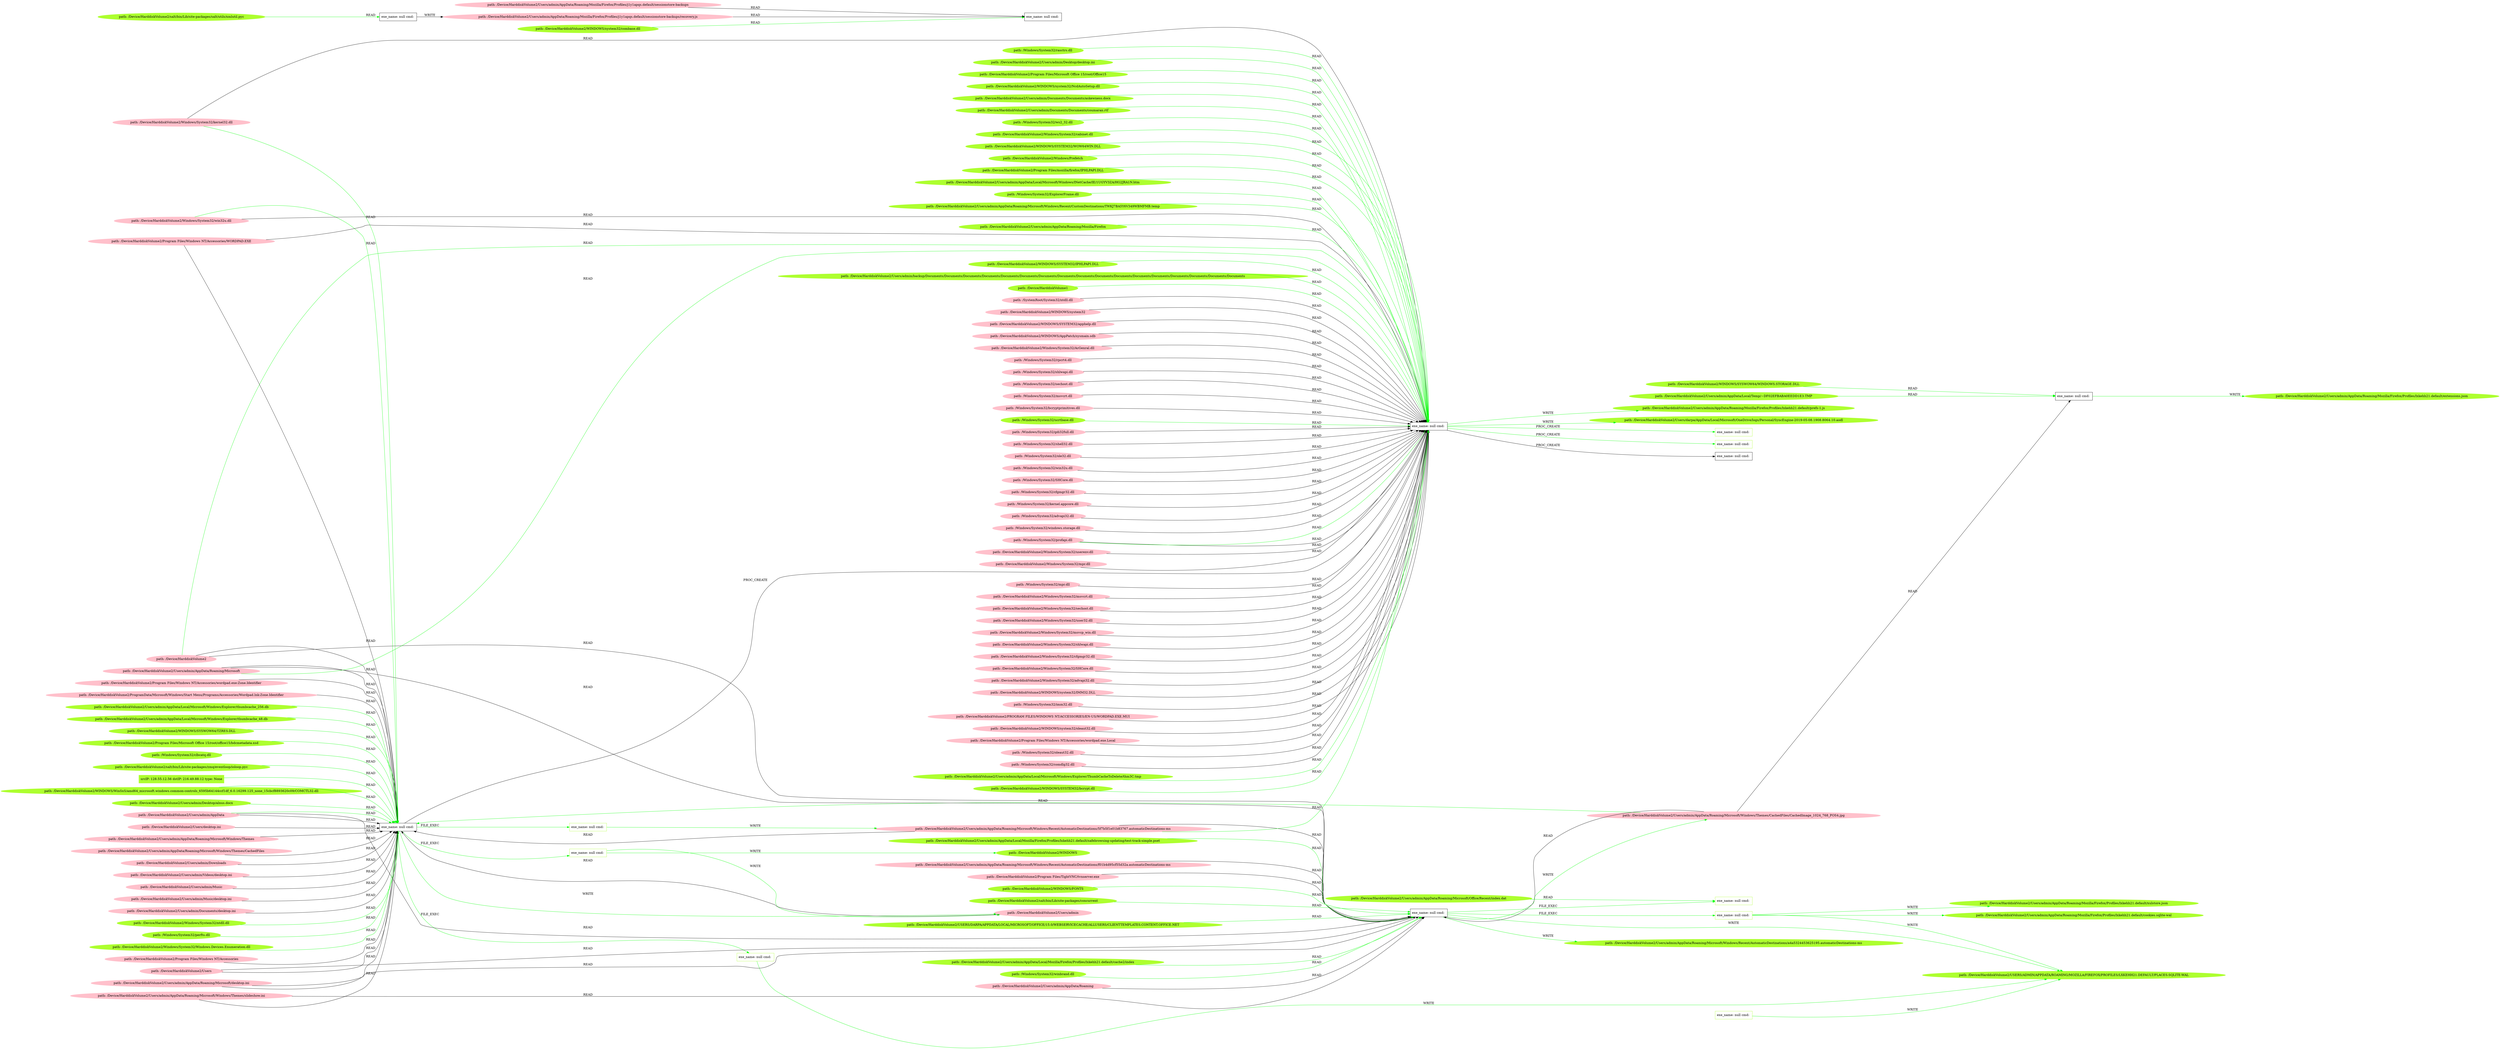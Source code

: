 digraph {
	rankdir=LR
	27 [label="exe_name: null cmd: " color=black shape=box style=solid]
	183 [label="exe_name: null cmd: " color=greenyellow shape=box style=solid]
	27 -> 183 [label=FILE_EXEC color=green]
	27 [label="exe_name: null cmd: " color=black shape=box style=solid]
	185 [label="exe_name: null cmd: " color=greenyellow shape=box style=solid]
	27 -> 185 [label=FILE_EXEC color=green]
	27 [label="exe_name: null cmd: " color=black shape=box style=solid]
	190 [label="exe_name: null cmd: " color=greenyellow shape=box style=solid]
	27 -> 190 [label=FILE_EXEC color=green]
	109 [label="exe_name: null cmd: " color=black shape=box style=solid]
	210 [label="exe_name: null cmd: " color=greenyellow shape=box style=solid]
	109 -> 210 [label=FILE_EXEC color=green]
	109 [label="exe_name: null cmd: " color=black shape=box style=solid]
	215 [label="exe_name: null cmd: " color=greenyellow shape=box style=solid]
	109 -> 215 [label=FILE_EXEC color=green]
	53 [label="path: /Device/HarddiskVolume2/Users/admin/AppData/Roaming/Mozilla/Firefox/Profiles/j1y1apqs.default/sessionstore-backups" color=pink shape=oval style=filled]
	45 [label="exe_name: null cmd: " color=black shape=box style=solid]
	53 -> 45 [label=READ color=black]
	134 [label="path: /Device/HarddiskVolume2/Users/admin/AppData/Roaming/Mozilla/Firefox/Profiles/j1y1apqs.default/sessionstore-backups/recovery.js" color=pink shape=oval style=filled]
	45 [label="exe_name: null cmd: " color=black shape=box style=solid]
	134 -> 45 [label=READ color=black]
	106 [label="exe_name: null cmd: " color=black shape=box style=solid]
	134 [label="path: /Device/HarddiskVolume2/Users/admin/AppData/Roaming/Mozilla/Firefox/Profiles/j1y1apqs.default/sessionstore-backups/recovery.js" color=pink shape=oval style=filled]
	106 -> 134 [label=WRITE color=black]
	153 [label="path: /Device/HarddiskVolume2/Users/admin/AppData/Roaming/Microsoft/Windows/Themes/CachedFiles/CachedImage_1024_768_POS4.jpg" color=pink shape=oval style=filled]
	112 [label="exe_name: null cmd: " color=black shape=box style=solid]
	153 -> 112 [label=READ color=black]
	148 [label="path: /Device/HarddiskVolume2" color=pink shape=oval style=filled]
	109 [label="exe_name: null cmd: " color=black shape=box style=solid]
	148 -> 109 [label=READ color=black]
	122 [label="path: /Device/HarddiskVolume2/Users" color=pink shape=oval style=filled]
	109 [label="exe_name: null cmd: " color=black shape=box style=solid]
	122 -> 109 [label=READ color=black]
	128 [label="path: /Device/HarddiskVolume2/Users/admin/AppData" color=pink shape=oval style=filled]
	109 [label="exe_name: null cmd: " color=black shape=box style=solid]
	128 -> 109 [label=READ color=black]
	128 [label="path: /Device/HarddiskVolume2/Users/admin/AppData" color=pink shape=oval style=filled]
	27 [label="exe_name: null cmd: " color=black shape=box style=solid]
	128 -> 27 [label=READ color=green]
	126 [label="path: /Device/HarddiskVolume2/Users/admin/AppData/Roaming" color=pink shape=oval style=filled]
	109 [label="exe_name: null cmd: " color=black shape=box style=solid]
	126 -> 109 [label=READ color=black]
	140 [label="path: /Device/HarddiskVolume2/Users/admin/AppData/Roaming/Microsoft" color=pink shape=oval style=filled]
	109 [label="exe_name: null cmd: " color=black shape=box style=solid]
	140 -> 109 [label=READ color=black]
	164 [label="path: /Device/HarddiskVolume2/Users/admin/AppData/Roaming/Microsoft/desktop.ini" color=pink shape=oval style=filled]
	109 [label="exe_name: null cmd: " color=black shape=box style=solid]
	164 -> 109 [label=READ color=black]
	120 [label="path: /Device/HarddiskVolume2/Users/admin/AppData/Roaming/Microsoft/Windows/Themes/slideshow.ini" color=pink shape=oval style=filled]
	109 [label="exe_name: null cmd: " color=black shape=box style=solid]
	120 -> 109 [label=READ color=black]
	153 [label="path: /Device/HarddiskVolume2/Users/admin/AppData/Roaming/Microsoft/Windows/Themes/CachedFiles/CachedImage_1024_768_POS4.jpg" color=pink shape=oval style=filled]
	109 [label="exe_name: null cmd: " color=black shape=box style=solid]
	153 -> 109 [label=READ color=black]
	158 [label="path: /Device/HarddiskVolume2/Users/admin/AppData/Roaming/Microsoft/Windows/Recent/AutomaticDestinations/f01b4d95cf55d32a.automaticDestinations-ms" color=pink shape=oval style=filled]
	109 [label="exe_name: null cmd: " color=black shape=box style=solid]
	158 -> 109 [label=READ color=black]
	160 [label="path: /Device/HarddiskVolume2/Program Files/TightVNC/tvnserver.exe" color=pink shape=oval style=filled]
	109 [label="exe_name: null cmd: " color=black shape=box style=solid]
	160 -> 109 [label=READ color=black]
	168 [label="path: /Device/HarddiskVolume2/Users/admin/AppData/Roaming/Microsoft/Windows/Recent/AutomaticDestinations/5f7b5f1e01b83767.automaticDestinations-ms" color=pink shape=oval style=filled]
	0 [label="exe_name: null cmd: " color=black shape=box style=solid]
	168 -> 0 [label=READ color=green]
	168 [label="path: /Device/HarddiskVolume2/Users/admin/AppData/Roaming/Microsoft/Windows/Recent/AutomaticDestinations/5f7b5f1e01b83767.automaticDestinations-ms" color=pink shape=oval style=filled]
	109 [label="exe_name: null cmd: " color=black shape=box style=solid]
	168 -> 109 [label=READ color=black]
	148 [label="path: /Device/HarddiskVolume2" color=pink shape=oval style=filled]
	27 [label="exe_name: null cmd: " color=black shape=box style=solid]
	148 -> 27 [label=READ color=black]
	122 [label="path: /Device/HarddiskVolume2/Users" color=pink shape=oval style=filled]
	27 [label="exe_name: null cmd: " color=black shape=box style=solid]
	122 -> 27 [label=READ color=black]
	124 [label="path: /Device/HarddiskVolume2/Users/desktop.ini" color=pink shape=oval style=filled]
	27 [label="exe_name: null cmd: " color=black shape=box style=solid]
	124 -> 27 [label=READ color=black]
	170 [label="path: /Device/HarddiskVolume2/Users/admin" color=pink shape=oval style=filled]
	27 [label="exe_name: null cmd: " color=black shape=box style=solid]
	170 -> 27 [label=READ color=black]
	128 [label="path: /Device/HarddiskVolume2/Users/admin/AppData" color=pink shape=oval style=filled]
	27 [label="exe_name: null cmd: " color=black shape=box style=solid]
	128 -> 27 [label=READ color=black]
	140 [label="path: /Device/HarddiskVolume2/Users/admin/AppData/Roaming/Microsoft" color=pink shape=oval style=filled]
	27 [label="exe_name: null cmd: " color=black shape=box style=solid]
	140 -> 27 [label=READ color=black]
	164 [label="path: /Device/HarddiskVolume2/Users/admin/AppData/Roaming/Microsoft/desktop.ini" color=pink shape=oval style=filled]
	27 [label="exe_name: null cmd: " color=black shape=box style=solid]
	164 -> 27 [label=READ color=black]
	167 [label="path: /Device/HarddiskVolume2/Users/admin/AppData/Roaming/Microsoft/Windows/Themes" color=pink shape=oval style=filled]
	27 [label="exe_name: null cmd: " color=black shape=box style=solid]
	167 -> 27 [label=READ color=black]
	163 [label="path: /Device/HarddiskVolume2/Users/admin/AppData/Roaming/Microsoft/Windows/Themes/CachedFiles" color=pink shape=oval style=filled]
	27 [label="exe_name: null cmd: " color=black shape=box style=solid]
	163 -> 27 [label=READ color=black]
	82 [label="path: /Device/HarddiskVolume2/Users/admin/Downloads" color=pink shape=oval style=filled]
	27 [label="exe_name: null cmd: " color=black shape=box style=solid]
	82 -> 27 [label=READ color=black]
	104 [label="path: /Device/HarddiskVolume2/Users/admin/Videos/desktop.ini" color=pink shape=oval style=filled]
	27 [label="exe_name: null cmd: " color=black shape=box style=solid]
	104 -> 27 [label=READ color=black]
	77 [label="path: /Device/HarddiskVolume2/Users/admin/Music" color=pink shape=oval style=filled]
	27 [label="exe_name: null cmd: " color=black shape=box style=solid]
	77 -> 27 [label=READ color=black]
	105 [label="path: /Device/HarddiskVolume2/Users/admin/Music/desktop.ini" color=pink shape=oval style=filled]
	27 [label="exe_name: null cmd: " color=black shape=box style=solid]
	105 -> 27 [label=READ color=black]
	92 [label="path: /Device/HarddiskVolume2/Users/admin/Documents/desktop.ini" color=pink shape=oval style=filled]
	27 [label="exe_name: null cmd: " color=black shape=box style=solid]
	92 -> 27 [label=READ color=black]
	168 [label="path: /Device/HarddiskVolume2/Users/admin/AppData/Roaming/Microsoft/Windows/Recent/AutomaticDestinations/5f7b5f1e01b83767.automaticDestinations-ms" color=pink shape=oval style=filled]
	27 [label="exe_name: null cmd: " color=black shape=box style=solid]
	168 -> 27 [label=READ color=black]
	42 [label="path: /Device/HarddiskVolume2/Windows/System32/kernel32.dll" color=pink shape=oval style=filled]
	27 [label="exe_name: null cmd: " color=black shape=box style=solid]
	42 -> 27 [label=READ color=green]
	237 [label="path: /Device/HarddiskVolume2/WINDOWS/SYSTEM32/IPHLPAPI.DLL" color=greenyellow shape=oval style=filled]
	0 [label="exe_name: null cmd: " color=black shape=box style=solid]
	237 -> 0 [label=READ color=green]
	182 [label="path: /Device/HarddiskVolume2/Windows/System32/ntdll.dll" color=greenyellow shape=oval style=filled]
	27 [label="exe_name: null cmd: " color=black shape=box style=solid]
	182 -> 27 [label=READ color=green]
	202 [label="path: /Device/HarddiskVolume2/WINDOWS/system32/combase.dll" color=greenyellow shape=oval style=filled]
	45 [label="exe_name: null cmd: " color=black shape=box style=solid]
	202 -> 45 [label=READ color=green]
	179 [label="path: /Windows/System32/perfts.dll" color=greenyellow shape=oval style=filled]
	27 [label="exe_name: null cmd: " color=black shape=box style=solid]
	179 -> 27 [label=READ color=green]
	222 [label="path: /Device/HarddiskVolume2/Users/admin/backup/Documents/Documents/Documents/Documents/Documents/Documents/Documents/Documents/Documents/Documents/Documents/Documents/Documents/Documents/Documents/Documents/Documents" color=greenyellow shape=oval style=filled]
	0 [label="exe_name: null cmd: " color=black shape=box style=solid]
	222 -> 0 [label=READ color=green]
	247 [label="path: /Device/HarddiskVolume1" color=greenyellow shape=oval style=filled]
	0 [label="exe_name: null cmd: " color=black shape=box style=solid]
	247 -> 0 [label=READ color=green]
	54 [label="path: /Device/HarddiskVolume2/Windows/System32/win32u.dll" color=pink shape=oval style=filled]
	27 [label="exe_name: null cmd: " color=black shape=box style=solid]
	54 -> 27 [label=READ color=green]
	120 [label="path: /Device/HarddiskVolume2/Users/admin/AppData/Roaming/Microsoft/Windows/Themes/slideshow.ini" color=pink shape=oval style=filled]
	27 [label="exe_name: null cmd: " color=black shape=box style=solid]
	120 -> 27 [label=READ color=black]
	194 [label="path: /Device/HarddiskVolume2/Windows/System32/Windows.Devices.Enumeration.dll" color=greenyellow shape=oval style=filled]
	27 [label="exe_name: null cmd: " color=black shape=box style=solid]
	194 -> 27 [label=READ color=green]
	144 [label="path: /Device/HarddiskVolume2/Program Files/Windows NT/Accessories/WORDPAD.EXE" color=pink shape=oval style=filled]
	27 [label="exe_name: null cmd: " color=black shape=box style=solid]
	144 -> 27 [label=READ color=black]
	103 [label="path: /Device/HarddiskVolume2/Program Files/Windows NT/Accessories" color=pink shape=oval style=filled]
	27 [label="exe_name: null cmd: " color=black shape=box style=solid]
	103 -> 27 [label=READ color=black]
	4 [label="path: /Device/HarddiskVolume2/Program Files/Windows NT/Accessories/wordpad.exe:Zone.Identifier" color=pink shape=oval style=filled]
	27 [label="exe_name: null cmd: " color=black shape=box style=solid]
	4 -> 27 [label=READ color=black]
	3 [label="path: /Device/HarddiskVolume2/ProgramData/Microsoft/Windows/Start Menu/Programs/Accessories/Wordpad.lnk:Zone.Identifier" color=pink shape=oval style=filled]
	27 [label="exe_name: null cmd: " color=black shape=box style=solid]
	3 -> 27 [label=READ color=black]
	27 [label="exe_name: null cmd: " color=black shape=box style=solid]
	0 [label="exe_name: null cmd: " color=black shape=box style=solid]
	27 -> 0 [label=PROC_CREATE color=black]
	31 [label="path: /SystemRoot/System32/ntdll.dll" color=pink shape=oval style=filled]
	0 [label="exe_name: null cmd: " color=black shape=box style=solid]
	31 -> 0 [label=READ color=black]
	144 [label="path: /Device/HarddiskVolume2/Program Files/Windows NT/Accessories/WORDPAD.EXE" color=pink shape=oval style=filled]
	0 [label="exe_name: null cmd: " color=black shape=box style=solid]
	144 -> 0 [label=READ color=black]
	214 [label="path: /Device/HarddiskVolume2/WINDOWS/FONTS" color=greenyellow shape=oval style=filled]
	109 [label="exe_name: null cmd: " color=black shape=box style=solid]
	214 -> 109 [label=READ color=green]
	32 [label="path: /Device/HarddiskVolume2/WINDOWS/system32" color=pink shape=oval style=filled]
	0 [label="exe_name: null cmd: " color=black shape=box style=solid]
	32 -> 0 [label=READ color=black]
	96 [label="path: /Device/HarddiskVolume2/WINDOWS/SYSTEM32/apphelp.dll" color=pink shape=oval style=filled]
	0 [label="exe_name: null cmd: " color=black shape=box style=solid]
	96 -> 0 [label=READ color=black]
	42 [label="path: /Device/HarddiskVolume2/Windows/System32/kernel32.dll" color=pink shape=oval style=filled]
	0 [label="exe_name: null cmd: " color=black shape=box style=solid]
	42 -> 0 [label=READ color=black]
	137 [label="path: /Device/HarddiskVolume2/WINDOWS/AppPatch/sysmain.sdb" color=pink shape=oval style=filled]
	0 [label="exe_name: null cmd: " color=black shape=box style=solid]
	137 -> 0 [label=READ color=black]
	46 [label="path: /Device/HarddiskVolume2/Windows/System32/AcGenral.dll" color=pink shape=oval style=filled]
	0 [label="exe_name: null cmd: " color=black shape=box style=solid]
	46 -> 0 [label=READ color=black]
	34 [label="path: /Windows/System32/rpcrt4.dll" color=pink shape=oval style=filled]
	0 [label="exe_name: null cmd: " color=black shape=box style=solid]
	34 -> 0 [label=READ color=black]
	38 [label="path: /Windows/System32/shlwapi.dll" color=pink shape=oval style=filled]
	0 [label="exe_name: null cmd: " color=black shape=box style=solid]
	38 -> 0 [label=READ color=black]
	39 [label="path: /Windows/System32/sechost.dll" color=pink shape=oval style=filled]
	0 [label="exe_name: null cmd: " color=black shape=box style=solid]
	39 -> 0 [label=READ color=black]
	62 [label="path: /Windows/System32/msvcrt.dll" color=pink shape=oval style=filled]
	0 [label="exe_name: null cmd: " color=black shape=box style=solid]
	62 -> 0 [label=READ color=black]
	61 [label="path: /Windows/System32/bcryptprimitives.dll" color=pink shape=oval style=filled]
	0 [label="exe_name: null cmd: " color=black shape=box style=solid]
	61 -> 0 [label=READ color=black]
	239 [label="path: /Windows/System32/ucrtbase.dll" color=greenyellow shape=oval style=filled]
	0 [label="exe_name: null cmd: " color=black shape=box style=solid]
	239 -> 0 [label=READ color=green]
	18 [label="path: /Windows/System32/gdi32full.dll" color=pink shape=oval style=filled]
	0 [label="exe_name: null cmd: " color=black shape=box style=solid]
	18 -> 0 [label=READ color=black]
	111 [label="path: /Windows/System32/shell32.dll" color=pink shape=oval style=filled]
	0 [label="exe_name: null cmd: " color=black shape=box style=solid]
	111 -> 0 [label=READ color=black]
	119 [label="path: /Windows/System32/ole32.dll" color=pink shape=oval style=filled]
	0 [label="exe_name: null cmd: " color=black shape=box style=solid]
	119 -> 0 [label=READ color=black]
	68 [label="path: /Windows/System32/win32u.dll" color=pink shape=oval style=filled]
	0 [label="exe_name: null cmd: " color=black shape=box style=solid]
	68 -> 0 [label=READ color=black]
	11 [label="path: /Windows/System32/SHCore.dll" color=pink shape=oval style=filled]
	0 [label="exe_name: null cmd: " color=black shape=box style=solid]
	11 -> 0 [label=READ color=black]
	44 [label="path: /Windows/System32/cfgmgr32.dll" color=pink shape=oval style=filled]
	0 [label="exe_name: null cmd: " color=black shape=box style=solid]
	44 -> 0 [label=READ color=black]
	12 [label="path: /Windows/System32/kernel.appcore.dll" color=pink shape=oval style=filled]
	0 [label="exe_name: null cmd: " color=black shape=box style=solid]
	12 -> 0 [label=READ color=black]
	48 [label="path: /Windows/System32/advapi32.dll" color=pink shape=oval style=filled]
	0 [label="exe_name: null cmd: " color=black shape=box style=solid]
	48 -> 0 [label=READ color=black]
	100 [label="path: /Windows/System32/windows.storage.dll" color=pink shape=oval style=filled]
	0 [label="exe_name: null cmd: " color=black shape=box style=solid]
	100 -> 0 [label=READ color=black]
	98 [label="path: /Windows/System32/profapi.dll" color=pink shape=oval style=filled]
	0 [label="exe_name: null cmd: " color=black shape=box style=solid]
	98 -> 0 [label=READ color=black]
	83 [label="path: /Device/HarddiskVolume2/Windows/System32/userenv.dll" color=pink shape=oval style=filled]
	0 [label="exe_name: null cmd: " color=black shape=box style=solid]
	83 -> 0 [label=READ color=black]
	33 [label="path: /Device/HarddiskVolume2/Windows/System32/mpr.dll" color=pink shape=oval style=filled]
	0 [label="exe_name: null cmd: " color=black shape=box style=solid]
	33 -> 0 [label=READ color=black]
	81 [label="path: /Windows/System32/mpr.dll" color=pink shape=oval style=filled]
	0 [label="exe_name: null cmd: " color=black shape=box style=solid]
	81 -> 0 [label=READ color=black]
	15 [label="path: /Device/HarddiskVolume2/Windows/System32/msvcrt.dll" color=pink shape=oval style=filled]
	0 [label="exe_name: null cmd: " color=black shape=box style=solid]
	15 -> 0 [label=READ color=black]
	20 [label="path: /Device/HarddiskVolume2/Windows/System32/sechost.dll" color=pink shape=oval style=filled]
	0 [label="exe_name: null cmd: " color=black shape=box style=solid]
	20 -> 0 [label=READ color=black]
	54 [label="path: /Device/HarddiskVolume2/Windows/System32/win32u.dll" color=pink shape=oval style=filled]
	0 [label="exe_name: null cmd: " color=black shape=box style=solid]
	54 -> 0 [label=READ color=black]
	72 [label="path: /Device/HarddiskVolume2/Windows/System32/user32.dll" color=pink shape=oval style=filled]
	0 [label="exe_name: null cmd: " color=black shape=box style=solid]
	72 -> 0 [label=READ color=black]
	101 [label="path: /Device/HarddiskVolume2/Windows/System32/msvcp_win.dll" color=pink shape=oval style=filled]
	0 [label="exe_name: null cmd: " color=black shape=box style=solid]
	101 -> 0 [label=READ color=black]
	69 [label="path: /Device/HarddiskVolume2/Windows/System32/shlwapi.dll" color=pink shape=oval style=filled]
	0 [label="exe_name: null cmd: " color=black shape=box style=solid]
	69 -> 0 [label=READ color=black]
	35 [label="path: /Device/HarddiskVolume2/Windows/System32/cfgmgr32.dll" color=pink shape=oval style=filled]
	0 [label="exe_name: null cmd: " color=black shape=box style=solid]
	35 -> 0 [label=READ color=black]
	52 [label="path: /Device/HarddiskVolume2/Windows/System32/SHCore.dll" color=pink shape=oval style=filled]
	0 [label="exe_name: null cmd: " color=black shape=box style=solid]
	52 -> 0 [label=READ color=black]
	84 [label="path: /Device/HarddiskVolume2/Windows/System32/advapi32.dll" color=pink shape=oval style=filled]
	0 [label="exe_name: null cmd: " color=black shape=box style=solid]
	84 -> 0 [label=READ color=black]
	22 [label="path: /Device/HarddiskVolume2/WINDOWS/system32/IMM32.DLL" color=pink shape=oval style=filled]
	0 [label="exe_name: null cmd: " color=black shape=box style=solid]
	22 -> 0 [label=READ color=black]
	26 [label="path: /Windows/System32/imm32.dll" color=pink shape=oval style=filled]
	0 [label="exe_name: null cmd: " color=black shape=box style=solid]
	26 -> 0 [label=READ color=black]
	51 [label="path: /Device/HarddiskVolume2/PROGRAM FILES/WINDOWS NT/ACCESSORIES/EN-US/WORDPAD.EXE.MUI" color=pink shape=oval style=filled]
	0 [label="exe_name: null cmd: " color=black shape=box style=solid]
	51 -> 0 [label=READ color=black]
	23 [label="path: /Device/HarddiskVolume2/WINDOWS/system32/oleaut32.dll" color=pink shape=oval style=filled]
	0 [label="exe_name: null cmd: " color=black shape=box style=solid]
	23 -> 0 [label=READ color=black]
	0 [label="exe_name: null cmd: " color=black shape=box style=solid]
	1 [label="exe_name: null cmd: " color=black shape=box style=solid]
	0 -> 1 [label=PROC_CREATE color=black]
	17 [label="path: /Device/HarddiskVolume2/Program Files/Windows NT/Accessories/wordpad.exe.Local" color=pink shape=oval style=filled]
	0 [label="exe_name: null cmd: " color=black shape=box style=solid]
	17 -> 0 [label=READ color=black]
	28 [label="path: /Windows/System32/oleaut32.dll" color=pink shape=oval style=filled]
	0 [label="exe_name: null cmd: " color=black shape=box style=solid]
	28 -> 0 [label=READ color=black]
	50 [label="path: /Windows/System32/comdlg32.dll" color=pink shape=oval style=filled]
	0 [label="exe_name: null cmd: " color=black shape=box style=solid]
	50 -> 0 [label=READ color=black]
	148 [label="path: /Device/HarddiskVolume2" color=pink shape=oval style=filled]
	0 [label="exe_name: null cmd: " color=black shape=box style=solid]
	148 -> 0 [label=READ color=green]
	236 [label="path: /Device/HarddiskVolume2/Users/admin/AppData/Local/Microsoft/Windows/Explorer/ThumbCacheToDelete/thm3C.tmp" color=greenyellow shape=oval style=filled]
	0 [label="exe_name: null cmd: " color=black shape=box style=solid]
	236 -> 0 [label=READ color=green]
	181 [label="path: /Device/HarddiskVolume2/Users/admin/AppData/Local/Microsoft/Windows/Explorer/thumbcache_256.db" color=greenyellow shape=oval style=filled]
	27 [label="exe_name: null cmd: " color=black shape=box style=solid]
	181 -> 27 [label=READ color=green]
	224 [label="path: /Device/HarddiskVolume2/WINDOWS/SYSTEM32/bcrypt.dll" color=greenyellow shape=oval style=filled]
	0 [label="exe_name: null cmd: " color=black shape=box style=solid]
	224 -> 0 [label=READ color=green]
	245 [label="path: /Windows/System32/rasctrs.dll" color=greenyellow shape=oval style=filled]
	0 [label="exe_name: null cmd: " color=black shape=box style=solid]
	245 -> 0 [label=READ color=green]
	233 [label="path: /Device/HarddiskVolume2/Users/admin/Desktop/desktop.ini" color=greenyellow shape=oval style=filled]
	0 [label="exe_name: null cmd: " color=black shape=box style=solid]
	233 -> 0 [label=READ color=green]
	153 [label="path: /Device/HarddiskVolume2/Users/admin/AppData/Roaming/Microsoft/Windows/Themes/CachedFiles/CachedImage_1024_768_POS4.jpg" color=pink shape=oval style=filled]
	27 [label="exe_name: null cmd: " color=black shape=box style=solid]
	153 -> 27 [label=READ color=green]
	197 [label="path: /Device/HarddiskVolume2/Users/admin/AppData/Local/Microsoft/Windows/Explorer/thumbcache_48.db" color=greenyellow shape=oval style=filled]
	27 [label="exe_name: null cmd: " color=black shape=box style=solid]
	197 -> 27 [label=READ color=green]
	192 [label="path: /Device/HarddiskVolume2/WINDOWS/SYSWOW64/TZRES.DLL" color=greenyellow shape=oval style=filled]
	27 [label="exe_name: null cmd: " color=black shape=box style=solid]
	192 -> 27 [label=READ color=green]
	234 [label="path: /Device/HarddiskVolume2/Program Files/Microsoft Office 15/root/Office15" color=greenyellow shape=oval style=filled]
	0 [label="exe_name: null cmd: " color=black shape=box style=solid]
	234 -> 0 [label=READ color=green]
	109 [label="exe_name: null cmd: " color=black shape=box style=solid]
	153 [label="path: /Device/HarddiskVolume2/Users/admin/AppData/Roaming/Microsoft/Windows/Themes/CachedFiles/CachedImage_1024_768_POS4.jpg" color=pink shape=oval style=filled]
	109 -> 153 [label=WRITE color=green]
	206 [label="path: /Device/HarddiskVolume2/salt/bin/Lib/site-packages/concurrent" color=greenyellow shape=oval style=filled]
	109 [label="exe_name: null cmd: " color=black shape=box style=solid]
	206 -> 109 [label=READ color=green]
	112 [label="exe_name: null cmd: " color=black shape=box style=solid]
	177 [label="path: /Device/HarddiskVolume2/Users/admin/AppData/Roaming/Mozilla/Firefox/Profiles/lxkehh21.default/extensions.json" color=greenyellow shape=oval style=filled]
	112 -> 177 [label=WRITE color=green]
	230 [label="path: /Device/HarddiskVolume2/WINDOWS/system32/NcdAutoSetup.dll" color=greenyellow shape=oval style=filled]
	0 [label="exe_name: null cmd: " color=black shape=box style=solid]
	230 -> 0 [label=READ color=green]
	212 [label="path: /Device/HarddiskVolume2/USERS/DARPA/APPDATA/LOCAL/MICROSOFT/OFFICE/15.0/WEBSERVICECACHE/ALLUSERS/CLIENTTEMPLATES.CONTENT.OFFICE.NET" color=greenyellow shape=oval style=filled]
	109 [label="exe_name: null cmd: " color=black shape=box style=solid]
	212 -> 109 [label=READ color=green]
	201 [label="path: /Device/HarddiskVolume2/Program Files/Microsoft Office 15/root/office15/bdcmetadata.xsd" color=greenyellow shape=oval style=filled]
	27 [label="exe_name: null cmd: " color=black shape=box style=solid]
	201 -> 27 [label=READ color=green]
	232 [label="path: /Device/HarddiskVolume2/Users/admin/Documents/Documents/askewness.docx" color=greenyellow shape=oval style=filled]
	0 [label="exe_name: null cmd: " color=black shape=box style=solid]
	232 -> 0 [label=READ color=green]
	243 [label="path: /Device/HarddiskVolume2/Users/admin/Documents/Documents/coumaran.rtf" color=greenyellow shape=oval style=filled]
	0 [label="exe_name: null cmd: " color=black shape=box style=solid]
	243 -> 0 [label=READ color=green]
	0 [label="exe_name: null cmd: " color=black shape=box style=solid]
	223 [label="path: /Device/HarddiskVolume2/Users/admin/AppData/Roaming/Mozilla/Firefox/Profiles/lxkehh21.default/prefs-1.js" color=greenyellow shape=oval style=filled]
	0 -> 223 [label=WRITE color=green]
	244 [label="path: /Windows/System32/ws2_32.dll" color=greenyellow shape=oval style=filled]
	0 [label="exe_name: null cmd: " color=black shape=box style=solid]
	244 -> 0 [label=READ color=green]
	207 [label="path: /Device/HarddiskVolume2/Users/admin/AppData/Local/Mozilla/Firefox/Profiles/lxkehh21.default/cache2/index" color=greenyellow shape=oval style=filled]
	109 [label="exe_name: null cmd: " color=black shape=box style=solid]
	207 -> 109 [label=READ color=green]
	231 [label="path: /Device/HarddiskVolume2/Windows/System32/cabinet.dll" color=greenyellow shape=oval style=filled]
	0 [label="exe_name: null cmd: " color=black shape=box style=solid]
	231 -> 0 [label=READ color=green]
	215 [label="exe_name: null cmd: " color=greenyellow shape=box style=solid]
	174 [label="path: /Device/HarddiskVolume2/USERS/ADMIN/APPDATA/ROAMING/MOZILLA/FIREFOX/PROFILES/LXKEHH21.DEFAULT/PLACES.SQLITE-WAL" color=greenyellow shape=oval style=filled]
	215 -> 174 [label=WRITE color=green]
	215 [label="exe_name: null cmd: " color=greenyellow shape=box style=solid]
	216 [label="path: /Device/HarddiskVolume2/Users/admin/AppData/Roaming/Mozilla/Firefox/Profiles/lxkehh21.default/cookies.sqlite-wal" color=greenyellow shape=oval style=filled]
	215 -> 216 [label=WRITE color=green]
	215 [label="exe_name: null cmd: " color=greenyellow shape=box style=solid]
	218 [label="path: /Device/HarddiskVolume2/Users/admin/AppData/Roaming/Mozilla/Firefox/Profiles/lxkehh21.default/xulstore.json" color=greenyellow shape=oval style=filled]
	215 -> 218 [label=WRITE color=green]
	199 [label="path: /Windows/System32/clbcatq.dll" color=greenyellow shape=oval style=filled]
	27 [label="exe_name: null cmd: " color=black shape=box style=solid]
	199 -> 27 [label=READ color=green]
	221 [label="path: /Device/HarddiskVolume2/WINDOWS/SYSTEM32/WOW64WIN.DLL" color=greenyellow shape=oval style=filled]
	0 [label="exe_name: null cmd: " color=black shape=box style=solid]
	221 -> 0 [label=READ color=green]
	176 [label="path: /Device/HarddiskVolume2/WINDOWS/SYSWOW64/WINDOWS.STORAGE.DLL" color=greenyellow shape=oval style=filled]
	112 [label="exe_name: null cmd: " color=black shape=box style=solid]
	176 -> 112 [label=READ color=green]
	140 [label="path: /Device/HarddiskVolume2/Users/admin/AppData/Roaming/Microsoft" color=pink shape=oval style=filled]
	0 [label="exe_name: null cmd: " color=black shape=box style=solid]
	140 -> 0 [label=READ color=green]
	175 [label="path: /Device/HarddiskVolume2/Users/admin/AppData/Local/Temp/~DF02EFBABA0EEDD1E3.TMP" color=greenyellow shape=oval style=filled]
	112 [label="exe_name: null cmd: " color=black shape=box style=solid]
	175 -> 112 [label=READ color=green]
	226 [label="path: /Device/HarddiskVolume2/Windows/Prefetch" color=greenyellow shape=oval style=filled]
	0 [label="exe_name: null cmd: " color=black shape=box style=solid]
	226 -> 0 [label=READ color=green]
	0 [label="exe_name: null cmd: " color=black shape=box style=solid]
	235 [label="path: /Device/HarddiskVolume2/Users/darpa/AppData/Local/Microsoft/OneDrive/logs/Personal/SyncEngine-2019-05-08.1908.8064.10.aodl" color=greenyellow shape=oval style=filled]
	0 -> 235 [label=WRITE color=green]
	173 [label="exe_name: null cmd: " color=greenyellow shape=box style=solid]
	174 [label="path: /Device/HarddiskVolume2/USERS/ADMIN/APPDATA/ROAMING/MOZILLA/FIREFOX/PROFILES/LXKEHH21.DEFAULT/PLACES.SQLITE-WAL" color=greenyellow shape=oval style=filled]
	173 -> 174 [label=WRITE color=green]
	98 [label="path: /Windows/System32/profapi.dll" color=pink shape=oval style=filled]
	0 [label="exe_name: null cmd: " color=black shape=box style=solid]
	98 -> 0 [label=READ color=green]
	188 [label="path: /Device/HarddiskVolume2/salt/bin/Lib/site-packages/zmq/eventloop/ioloop.pyc" color=greenyellow shape=oval style=filled]
	27 [label="exe_name: null cmd: " color=black shape=box style=solid]
	188 -> 27 [label=READ color=green]
	195 [label="srcIP: 128.55.12.56 dstIP: 216.49.88.12 type: None" color=greenyellow shape=box style=filled]
	27 [label="exe_name: null cmd: " color=black shape=box style=solid]
	195 -> 27 [label=READ color=green]
	178 [label="path: /Device/HarddiskVolume2/WINDOWS/WinSxS/amd64_microsoft.windows.common-controls_6595b64144ccf1df_6.0.16299.125_none_15cbcf8893620c09/COMCTL32.dll" color=greenyellow shape=oval style=filled]
	27 [label="exe_name: null cmd: " color=black shape=box style=solid]
	178 -> 27 [label=READ color=green]
	229 [label="path: /Device/HarddiskVolume2/Program Files/mozilla/firefox/IPHLPAPI.DLL" color=greenyellow shape=oval style=filled]
	0 [label="exe_name: null cmd: " color=black shape=box style=solid]
	229 -> 0 [label=READ color=green]
	238 [label="path: /Device/HarddiskVolume2/Users/admin/AppData/Local/Microsoft/Windows/INetCache/IE/1UGYV3ZA/HG2JRA1N.htm" color=greenyellow shape=oval style=filled]
	0 [label="exe_name: null cmd: " color=black shape=box style=solid]
	238 -> 0 [label=READ color=green]
	109 [label="exe_name: null cmd: " color=black shape=box style=solid]
	174 [label="path: /Device/HarddiskVolume2/USERS/ADMIN/APPDATA/ROAMING/MOZILLA/FIREFOX/PROFILES/LXKEHH21.DEFAULT/PLACES.SQLITE-WAL" color=greenyellow shape=oval style=filled]
	109 -> 174 [label=WRITE color=green]
	0 [label="exe_name: null cmd: " color=black shape=box style=solid]
	241 [label="exe_name: null cmd: " color=greenyellow shape=box style=solid]
	0 -> 241 [label=PROC_CREATE color=green]
	183 [label="exe_name: null cmd: " color=greenyellow shape=box style=solid]
	174 [label="path: /Device/HarddiskVolume2/USERS/ADMIN/APPDATA/ROAMING/MOZILLA/FIREFOX/PROFILES/LXKEHH21.DEFAULT/PLACES.SQLITE-WAL" color=greenyellow shape=oval style=filled]
	183 -> 174 [label=WRITE color=green]
	213 [label="path: /Windows/System32/winbrand.dll" color=greenyellow shape=oval style=filled]
	109 [label="exe_name: null cmd: " color=black shape=box style=solid]
	213 -> 109 [label=READ color=green]
	246 [label="path: /Windows/System32/ExplorerFrame.dll" color=greenyellow shape=oval style=filled]
	0 [label="exe_name: null cmd: " color=black shape=box style=solid]
	246 -> 0 [label=READ color=green]
	185 [label="exe_name: null cmd: " color=greenyellow shape=box style=solid]
	170 [label="path: /Device/HarddiskVolume2/Users/admin" color=pink shape=oval style=filled]
	185 -> 170 [label=WRITE color=green]
	185 [label="exe_name: null cmd: " color=greenyellow shape=box style=solid]
	187 [label="path: /Device/HarddiskVolume2/WINDOWS" color=greenyellow shape=oval style=filled]
	185 -> 187 [label=WRITE color=green]
	189 [label="path: /Device/HarddiskVolume2/Users/admin/Desktop/alnus.docx" color=greenyellow shape=oval style=filled]
	27 [label="exe_name: null cmd: " color=black shape=box style=solid]
	189 -> 27 [label=READ color=green]
	211 [label="path: /Device/HarddiskVolume2/Users/admin/AppData/Roaming/Microsoft/Office/Recent/index.dat" color=greenyellow shape=oval style=filled]
	210 [label="exe_name: null cmd: " color=greenyellow shape=box style=solid]
	211 -> 210 [label=READ color=green]
	203 [label="path: /Device/HarddiskVolume2/salt/bin/Lib/site-packages/salt/utils/xmlutil.pyc" color=greenyellow shape=oval style=filled]
	106 [label="exe_name: null cmd: " color=black shape=box style=solid]
	203 -> 106 [label=READ color=green]
	27 [label="exe_name: null cmd: " color=black shape=box style=solid]
	170 [label="path: /Device/HarddiskVolume2/Users/admin" color=pink shape=oval style=filled]
	27 -> 170 [label=WRITE color=green]
	190 [label="exe_name: null cmd: " color=greenyellow shape=box style=solid]
	168 [label="path: /Device/HarddiskVolume2/Users/admin/AppData/Roaming/Microsoft/Windows/Recent/AutomaticDestinations/5f7b5f1e01b83767.automaticDestinations-ms" color=pink shape=oval style=filled]
	190 -> 168 [label=WRITE color=green]
	109 [label="exe_name: null cmd: " color=black shape=box style=solid]
	204 [label="path: /Device/HarddiskVolume2/Users/admin/AppData/Roaming/Microsoft/Windows/Recent/AutomaticDestinations/a4a5324453625195.automaticDestinations-ms" color=greenyellow shape=oval style=filled]
	109 -> 204 [label=WRITE color=green]
	242 [label="path: /Device/HarddiskVolume2/Users/admin/AppData/Roaming/Microsoft/Windows/Recent/CustomDestinations/TWKJ7BA5Y6V349WBMFMB.temp" color=greenyellow shape=oval style=filled]
	0 [label="exe_name: null cmd: " color=black shape=box style=solid]
	242 -> 0 [label=READ color=green]
	208 [label="path: /Device/HarddiskVolume2/Users/admin/AppData/Local/Mozilla/Firefox/Profiles/lxkehh21.default/safebrowsing-updating/test-track-simple.pset" color=greenyellow shape=oval style=filled]
	109 [label="exe_name: null cmd: " color=black shape=box style=solid]
	208 -> 109 [label=READ color=green]
	0 [label="exe_name: null cmd: " color=black shape=box style=solid]
	219 [label="exe_name: null cmd: " color=greenyellow shape=box style=solid]
	0 -> 219 [label=PROC_CREATE color=green]
	225 [label="path: /Device/HarddiskVolume2/Users/admin/AppData/Roaming/Mozilla/Firefox" color=greenyellow shape=oval style=filled]
	0 [label="exe_name: null cmd: " color=black shape=box style=solid]
	225 -> 0 [label=READ color=green]
}
